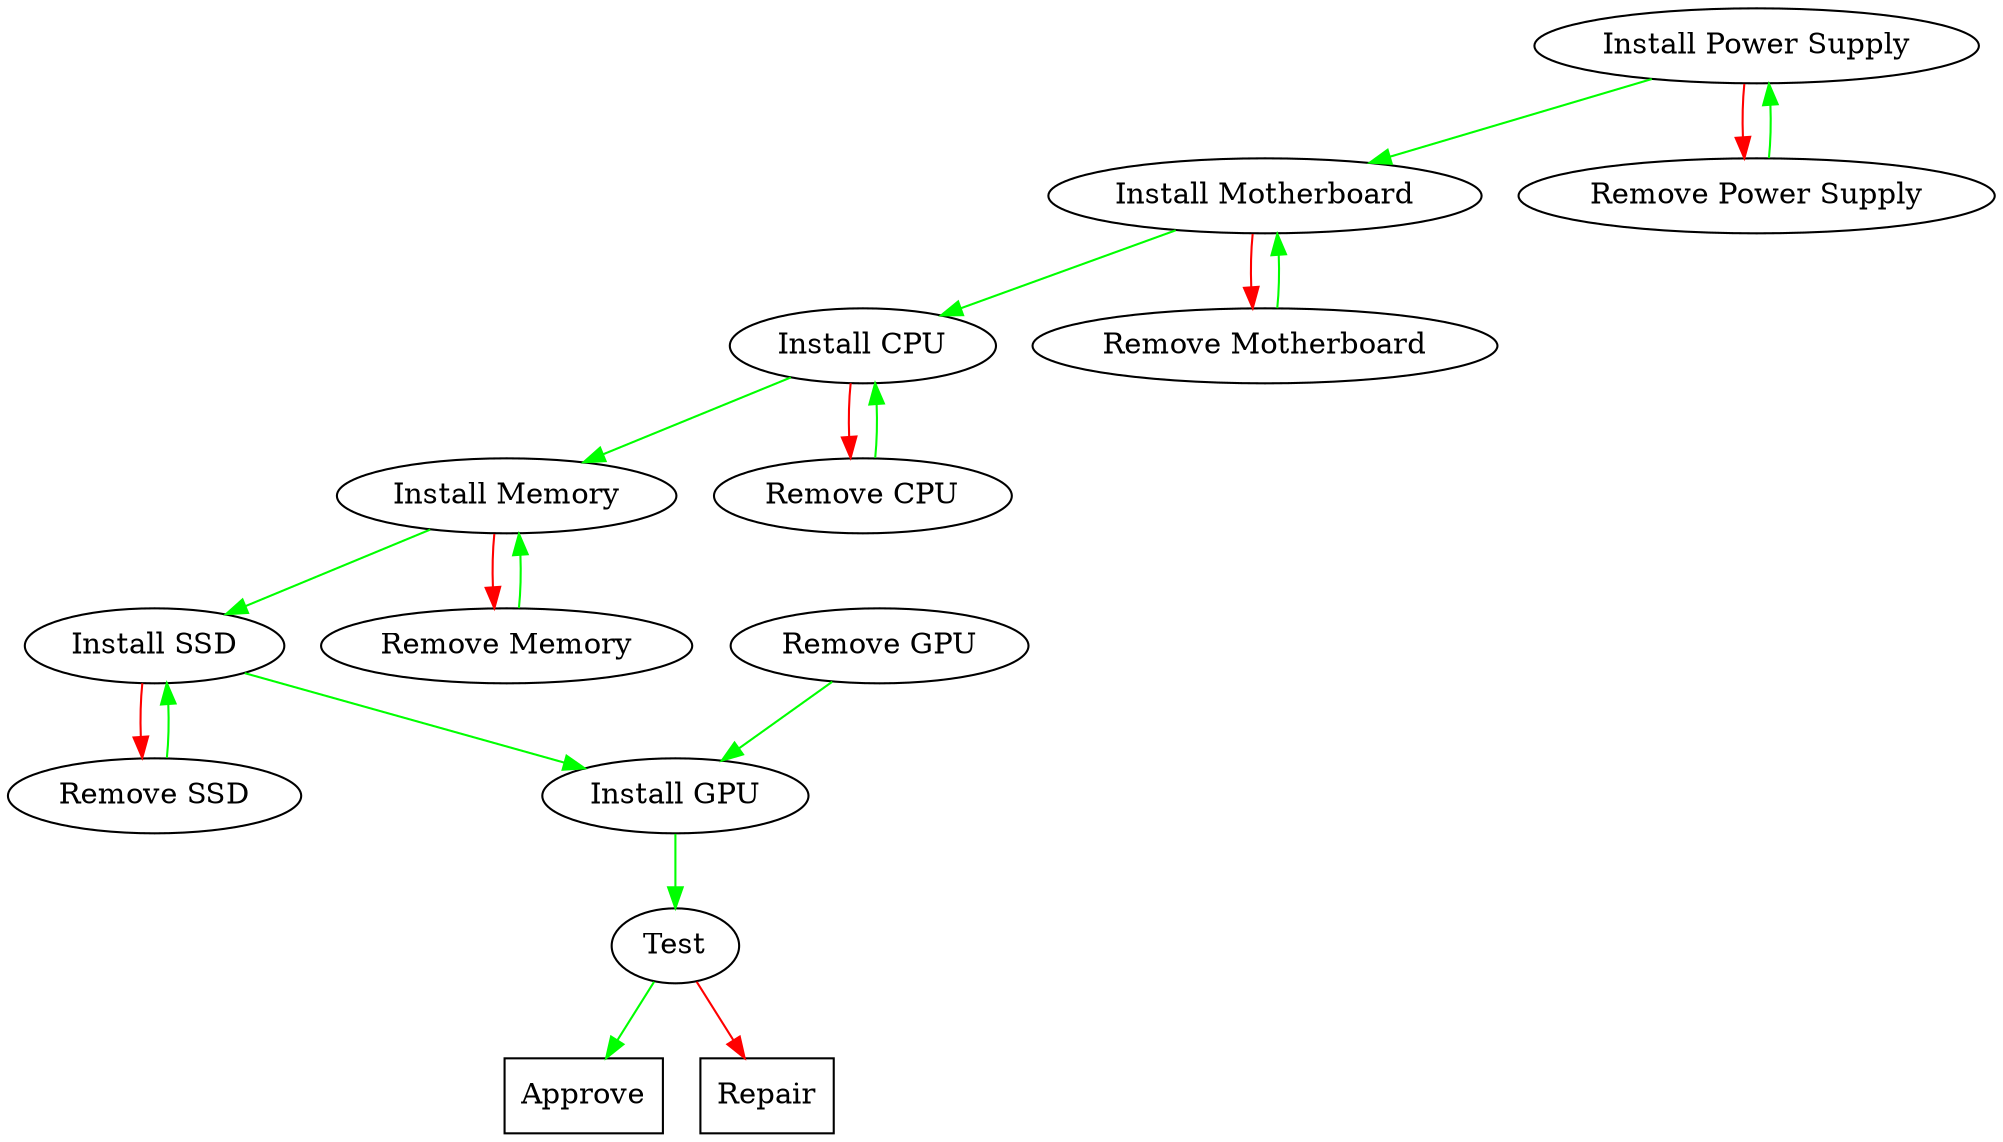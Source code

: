 digraph task {
"Install Power Supply" -> "Install Motherboard" [color=green];
"Install Power Supply" -> "Remove Power Supply" [color=red];
"Remove Power Supply" -> "Install Power Supply" [color=green];
"Install Motherboard" -> "Install CPU" [color=green];
"Install Motherboard" -> "Remove Motherboard" [color=red];
"Remove Motherboard" -> "Install Motherboard" [color=green];
"Install CPU" -> "Install Memory" [color=green];
"Install CPU" -> "Remove CPU" [color=red];
"Remove CPU" -> "Install CPU" [color=green];
"Install Memory" -> "Install SSD" [color=green];
"Install Memory" -> "Remove Memory" [color=red];
"Remove Memory" -> "Install Memory" [color=green];
"Install SSD" -> "Install GPU" [color=green];
"Install SSD" -> "Remove SSD" [color=red];
"Remove SSD" -> "Install SSD" [color=green];
"Install GPU" -> "Test" [color=green];
"Remove GPU" -> "Install GPU" [color=green];
"Test" -> "Approve" [color=green];
"Test" -> "Repair" [color=red];
"Approve" [shape=box];
"Repair" [shape=box];
}